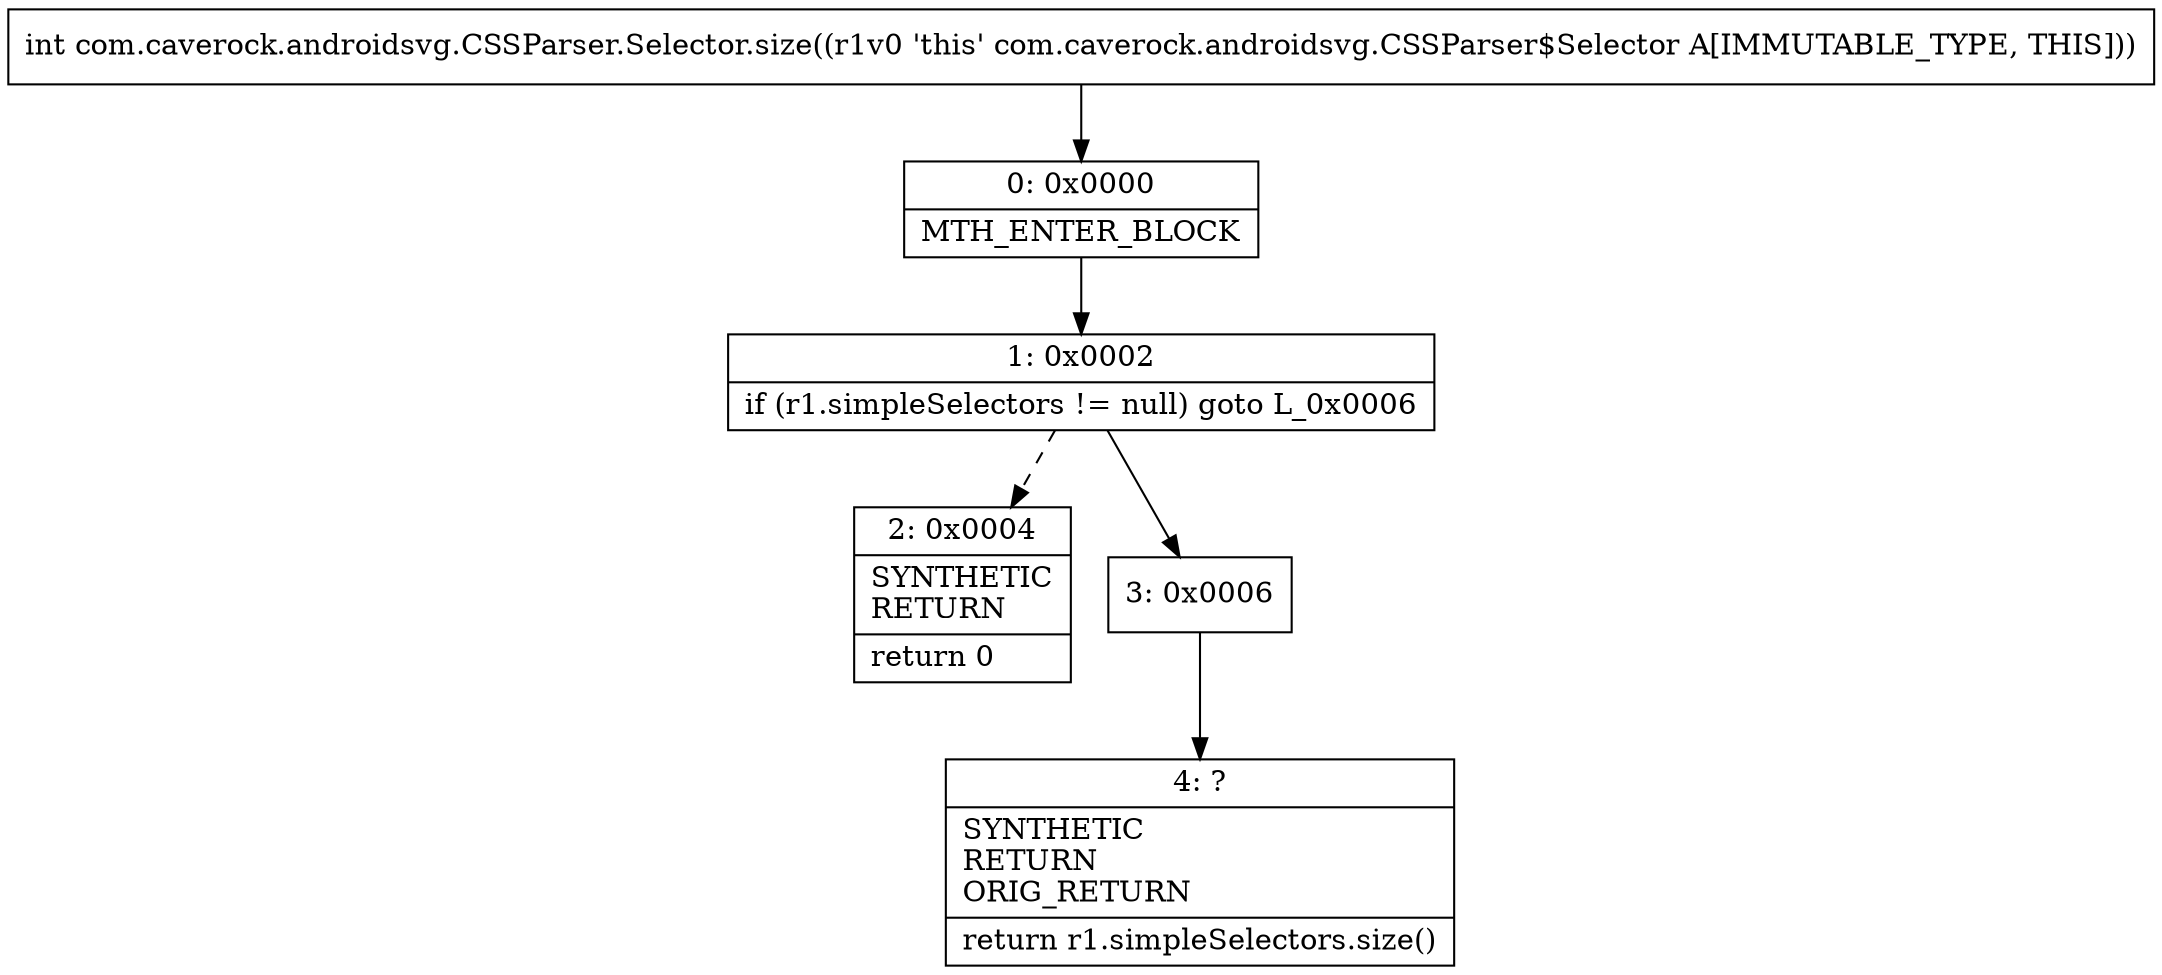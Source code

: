 digraph "CFG forcom.caverock.androidsvg.CSSParser.Selector.size()I" {
Node_0 [shape=record,label="{0\:\ 0x0000|MTH_ENTER_BLOCK\l}"];
Node_1 [shape=record,label="{1\:\ 0x0002|if (r1.simpleSelectors != null) goto L_0x0006\l}"];
Node_2 [shape=record,label="{2\:\ 0x0004|SYNTHETIC\lRETURN\l|return 0\l}"];
Node_3 [shape=record,label="{3\:\ 0x0006}"];
Node_4 [shape=record,label="{4\:\ ?|SYNTHETIC\lRETURN\lORIG_RETURN\l|return r1.simpleSelectors.size()\l}"];
MethodNode[shape=record,label="{int com.caverock.androidsvg.CSSParser.Selector.size((r1v0 'this' com.caverock.androidsvg.CSSParser$Selector A[IMMUTABLE_TYPE, THIS])) }"];
MethodNode -> Node_0;
Node_0 -> Node_1;
Node_1 -> Node_2[style=dashed];
Node_1 -> Node_3;
Node_3 -> Node_4;
}

